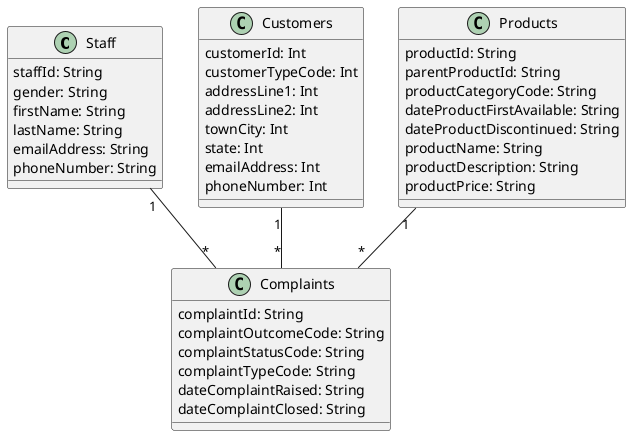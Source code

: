 @startuml "CustomerComplaints"


class Staff{
  staffId: String
  gender: String
  firstName: String
  lastName: String
  emailAddress: String
  phoneNumber: String
}

class Customers{
  customerId: Int
  customerTypeCode: Int
  addressLine1: Int
  addressLine2: Int
  townCity: Int
  state: Int
  emailAddress: Int
  phoneNumber: Int
}

class Products{
  productId: String
  parentProductId: String
  productCategoryCode: String
  dateProductFirstAvailable: String
  dateProductDiscontinued: String
  productName: String
  productDescription: String
  productPrice: String
}

class Complaints{
  complaintId: String
  complaintOutcomeCode: String
  complaintStatusCode: String
  complaintTypeCode: String
  dateComplaintRaised: String
  dateComplaintClosed: String
}



Staff "1" -- "*" Complaints

Customers "1" -- "*" Complaints

Products "1" -- "*" Complaints


@enduml